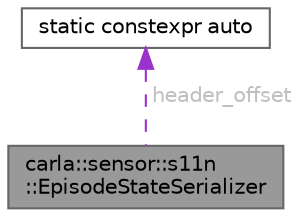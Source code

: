 digraph "carla::sensor::s11n::EpisodeStateSerializer"
{
 // INTERACTIVE_SVG=YES
 // LATEX_PDF_SIZE
  bgcolor="transparent";
  edge [fontname=Helvetica,fontsize=10,labelfontname=Helvetica,labelfontsize=10];
  node [fontname=Helvetica,fontsize=10,shape=box,height=0.2,width=0.4];
  Node1 [id="Node000001",label="carla::sensor::s11n\l::EpisodeStateSerializer",height=0.2,width=0.4,color="gray40", fillcolor="grey60", style="filled", fontcolor="black",tooltip="Serializes the current state of the whole episode."];
  Node2 -> Node1 [id="edge1_Node000001_Node000002",dir="back",color="darkorchid3",style="dashed",tooltip=" ",label=" header_offset",fontcolor="grey" ];
  Node2 [id="Node000002",label="static constexpr auto",height=0.2,width=0.4,color="gray40", fillcolor="white", style="filled",tooltip=" "];
}
